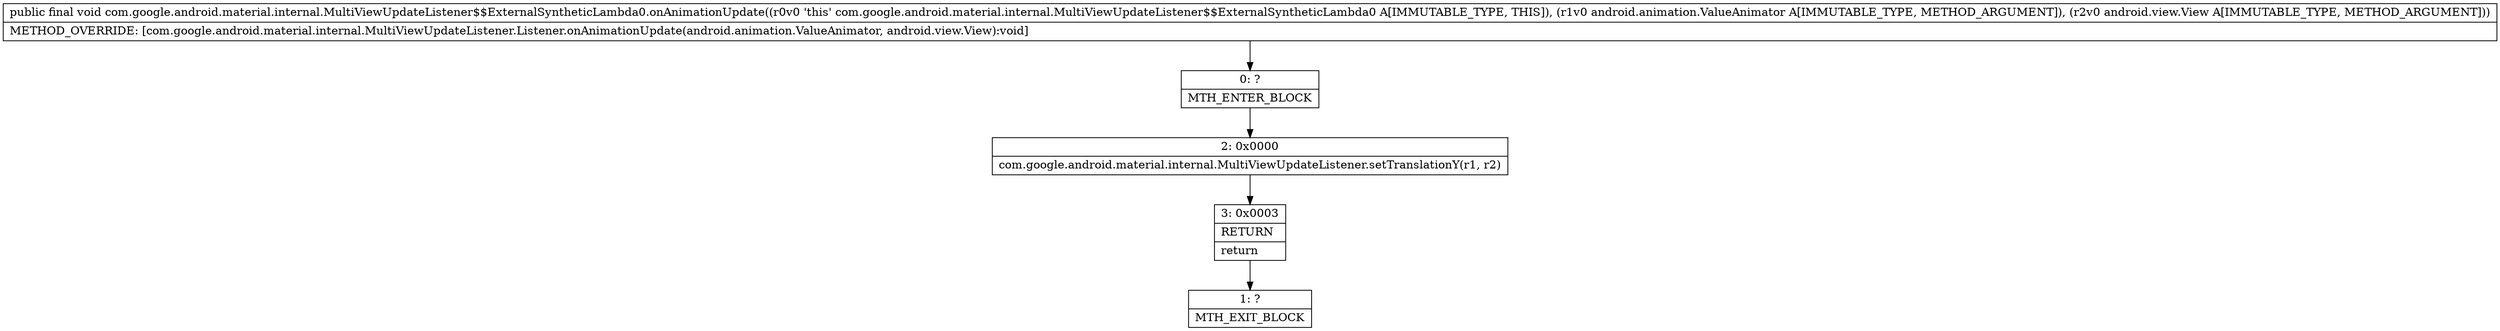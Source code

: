digraph "CFG forcom.google.android.material.internal.MultiViewUpdateListener$$ExternalSyntheticLambda0.onAnimationUpdate(Landroid\/animation\/ValueAnimator;Landroid\/view\/View;)V" {
Node_0 [shape=record,label="{0\:\ ?|MTH_ENTER_BLOCK\l}"];
Node_2 [shape=record,label="{2\:\ 0x0000|com.google.android.material.internal.MultiViewUpdateListener.setTranslationY(r1, r2)\l}"];
Node_3 [shape=record,label="{3\:\ 0x0003|RETURN\l|return\l}"];
Node_1 [shape=record,label="{1\:\ ?|MTH_EXIT_BLOCK\l}"];
MethodNode[shape=record,label="{public final void com.google.android.material.internal.MultiViewUpdateListener$$ExternalSyntheticLambda0.onAnimationUpdate((r0v0 'this' com.google.android.material.internal.MultiViewUpdateListener$$ExternalSyntheticLambda0 A[IMMUTABLE_TYPE, THIS]), (r1v0 android.animation.ValueAnimator A[IMMUTABLE_TYPE, METHOD_ARGUMENT]), (r2v0 android.view.View A[IMMUTABLE_TYPE, METHOD_ARGUMENT]))  | METHOD_OVERRIDE: [com.google.android.material.internal.MultiViewUpdateListener.Listener.onAnimationUpdate(android.animation.ValueAnimator, android.view.View):void]\l}"];
MethodNode -> Node_0;Node_0 -> Node_2;
Node_2 -> Node_3;
Node_3 -> Node_1;
}

